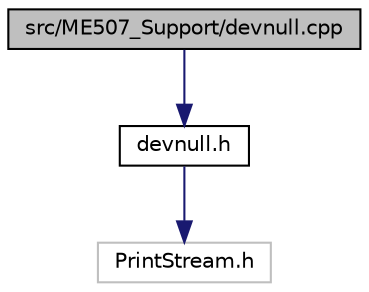 digraph "src/ME507_Support/devnull.cpp"
{
 // LATEX_PDF_SIZE
  edge [fontname="Helvetica",fontsize="10",labelfontname="Helvetica",labelfontsize="10"];
  node [fontname="Helvetica",fontsize="10",shape=record];
  Node1 [label="src/ME507_Support/devnull.cpp",height=0.2,width=0.4,color="black", fillcolor="grey75", style="filled", fontcolor="black",tooltip=" "];
  Node1 -> Node2 [color="midnightblue",fontsize="10",style="solid"];
  Node2 [label="devnull.h",height=0.2,width=0.4,color="black", fillcolor="white", style="filled",URL="$devnull_8h.html",tooltip=" "];
  Node2 -> Node3 [color="midnightblue",fontsize="10",style="solid"];
  Node3 [label="PrintStream.h",height=0.2,width=0.4,color="grey75", fillcolor="white", style="filled",tooltip=" "];
}

